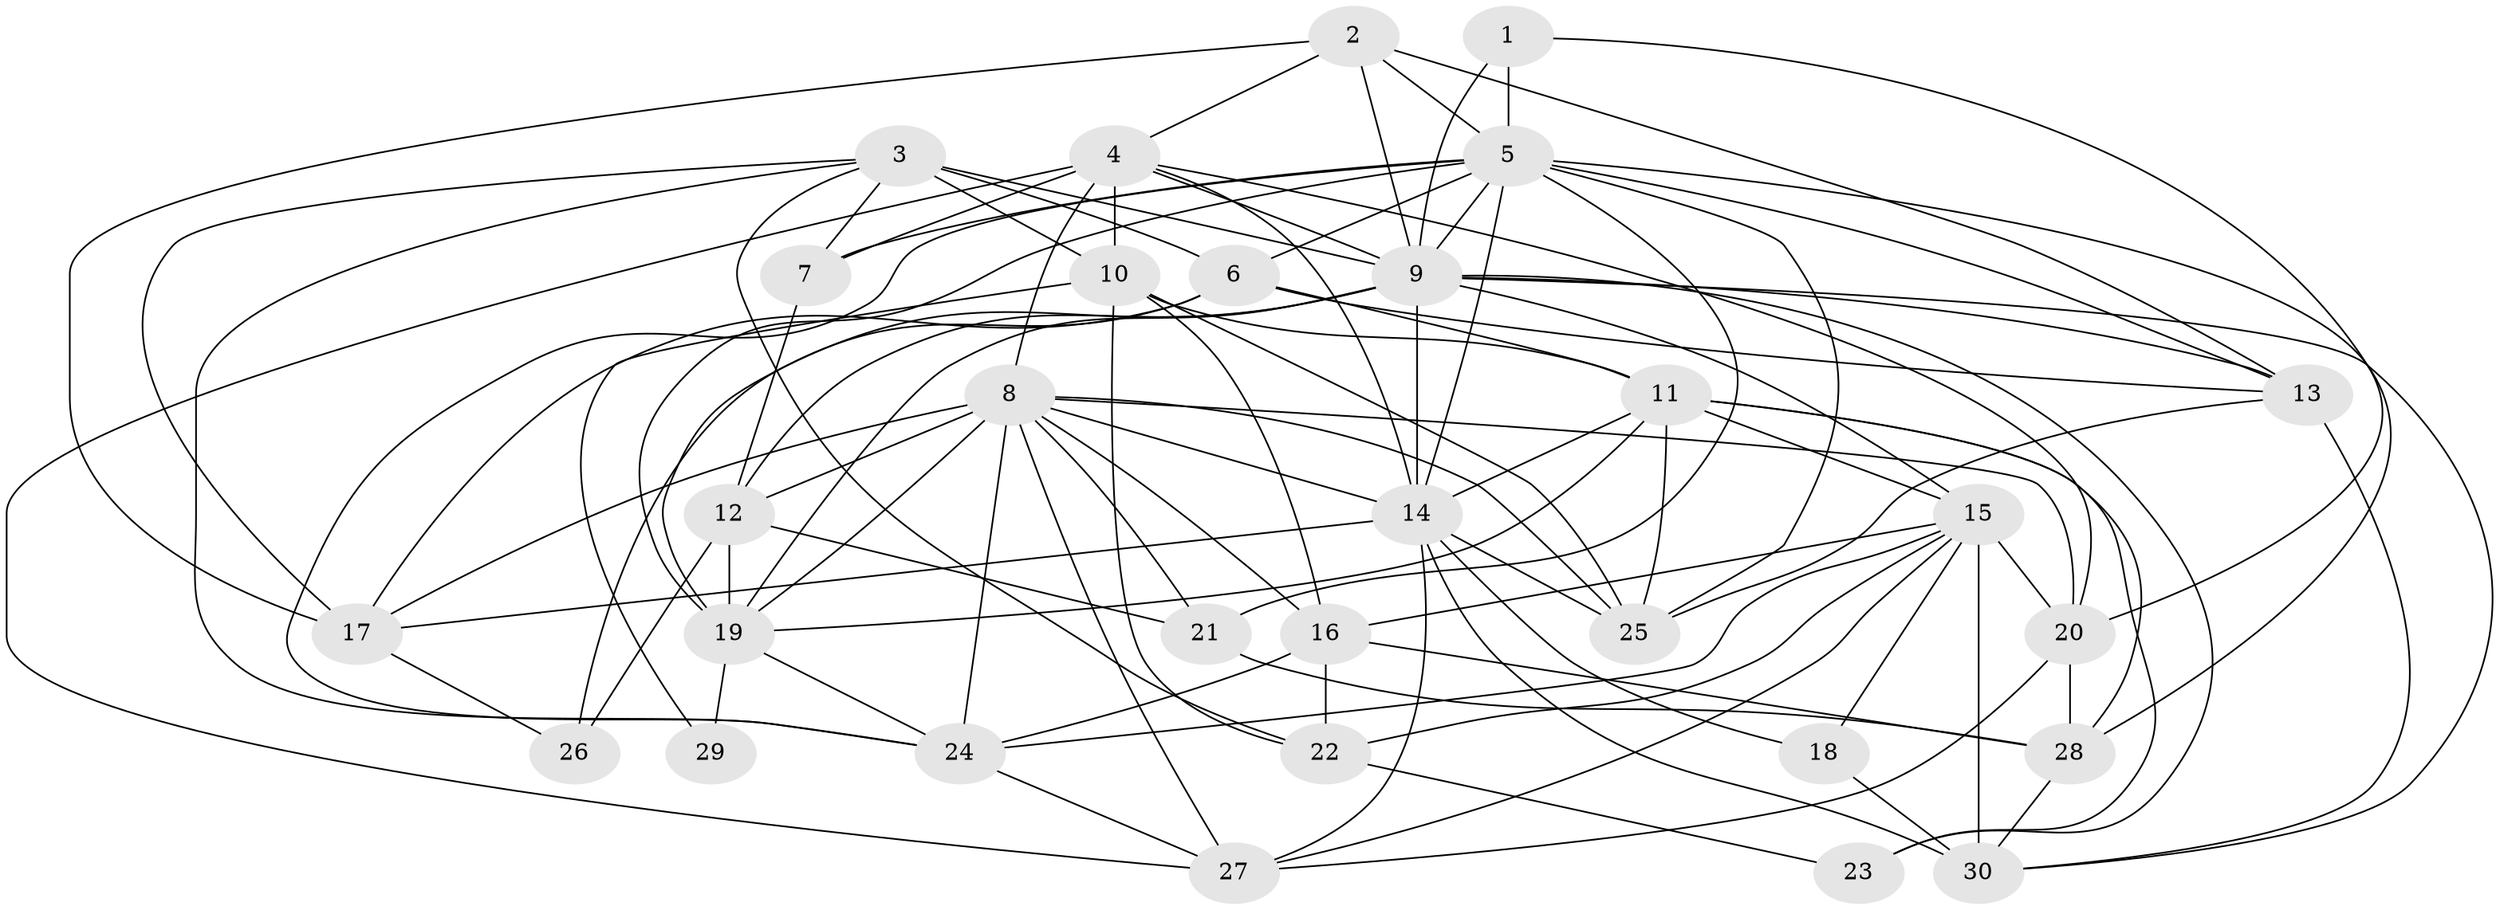 // original degree distribution, {4: 0.20652173913043478, 3: 0.32608695652173914, 5: 0.25, 6: 0.05434782608695652, 7: 0.043478260869565216, 2: 0.10869565217391304, 9: 0.010869565217391304}
// Generated by graph-tools (version 1.1) at 2025/50/03/04/25 22:50:53]
// undirected, 30 vertices, 96 edges
graph export_dot {
  node [color=gray90,style=filled];
  1;
  2;
  3;
  4;
  5;
  6;
  7;
  8;
  9;
  10;
  11;
  12;
  13;
  14;
  15;
  16;
  17;
  18;
  19;
  20;
  21;
  22;
  23;
  24;
  25;
  26;
  27;
  28;
  29;
  30;
  1 -- 5 [weight=2.0];
  1 -- 9 [weight=1.0];
  1 -- 20 [weight=1.0];
  2 -- 4 [weight=1.0];
  2 -- 5 [weight=1.0];
  2 -- 9 [weight=1.0];
  2 -- 13 [weight=1.0];
  2 -- 17 [weight=1.0];
  3 -- 6 [weight=1.0];
  3 -- 7 [weight=1.0];
  3 -- 9 [weight=2.0];
  3 -- 10 [weight=1.0];
  3 -- 17 [weight=1.0];
  3 -- 22 [weight=1.0];
  3 -- 24 [weight=1.0];
  4 -- 7 [weight=2.0];
  4 -- 8 [weight=3.0];
  4 -- 9 [weight=2.0];
  4 -- 10 [weight=2.0];
  4 -- 14 [weight=1.0];
  4 -- 20 [weight=1.0];
  4 -- 27 [weight=1.0];
  5 -- 6 [weight=1.0];
  5 -- 7 [weight=1.0];
  5 -- 9 [weight=1.0];
  5 -- 13 [weight=1.0];
  5 -- 14 [weight=2.0];
  5 -- 19 [weight=2.0];
  5 -- 21 [weight=1.0];
  5 -- 24 [weight=1.0];
  5 -- 25 [weight=1.0];
  5 -- 28 [weight=1.0];
  6 -- 11 [weight=2.0];
  6 -- 13 [weight=1.0];
  6 -- 17 [weight=1.0];
  6 -- 19 [weight=1.0];
  7 -- 12 [weight=1.0];
  8 -- 12 [weight=2.0];
  8 -- 14 [weight=2.0];
  8 -- 16 [weight=1.0];
  8 -- 17 [weight=2.0];
  8 -- 19 [weight=1.0];
  8 -- 20 [weight=1.0];
  8 -- 21 [weight=3.0];
  8 -- 24 [weight=2.0];
  8 -- 25 [weight=1.0];
  8 -- 27 [weight=1.0];
  9 -- 12 [weight=1.0];
  9 -- 13 [weight=1.0];
  9 -- 14 [weight=1.0];
  9 -- 15 [weight=1.0];
  9 -- 19 [weight=1.0];
  9 -- 23 [weight=1.0];
  9 -- 26 [weight=1.0];
  9 -- 30 [weight=1.0];
  10 -- 11 [weight=1.0];
  10 -- 16 [weight=1.0];
  10 -- 22 [weight=1.0];
  10 -- 25 [weight=1.0];
  10 -- 29 [weight=1.0];
  11 -- 14 [weight=1.0];
  11 -- 15 [weight=1.0];
  11 -- 19 [weight=1.0];
  11 -- 23 [weight=1.0];
  11 -- 25 [weight=2.0];
  11 -- 28 [weight=1.0];
  12 -- 19 [weight=1.0];
  12 -- 21 [weight=1.0];
  12 -- 26 [weight=1.0];
  13 -- 25 [weight=1.0];
  13 -- 30 [weight=1.0];
  14 -- 17 [weight=1.0];
  14 -- 18 [weight=1.0];
  14 -- 25 [weight=1.0];
  14 -- 27 [weight=1.0];
  14 -- 30 [weight=2.0];
  15 -- 16 [weight=1.0];
  15 -- 18 [weight=1.0];
  15 -- 20 [weight=1.0];
  15 -- 22 [weight=1.0];
  15 -- 24 [weight=1.0];
  15 -- 27 [weight=1.0];
  15 -- 30 [weight=1.0];
  16 -- 22 [weight=1.0];
  16 -- 24 [weight=1.0];
  16 -- 28 [weight=1.0];
  17 -- 26 [weight=1.0];
  18 -- 30 [weight=2.0];
  19 -- 24 [weight=1.0];
  19 -- 29 [weight=1.0];
  20 -- 27 [weight=1.0];
  20 -- 28 [weight=2.0];
  21 -- 28 [weight=1.0];
  22 -- 23 [weight=1.0];
  24 -- 27 [weight=1.0];
  28 -- 30 [weight=1.0];
}
